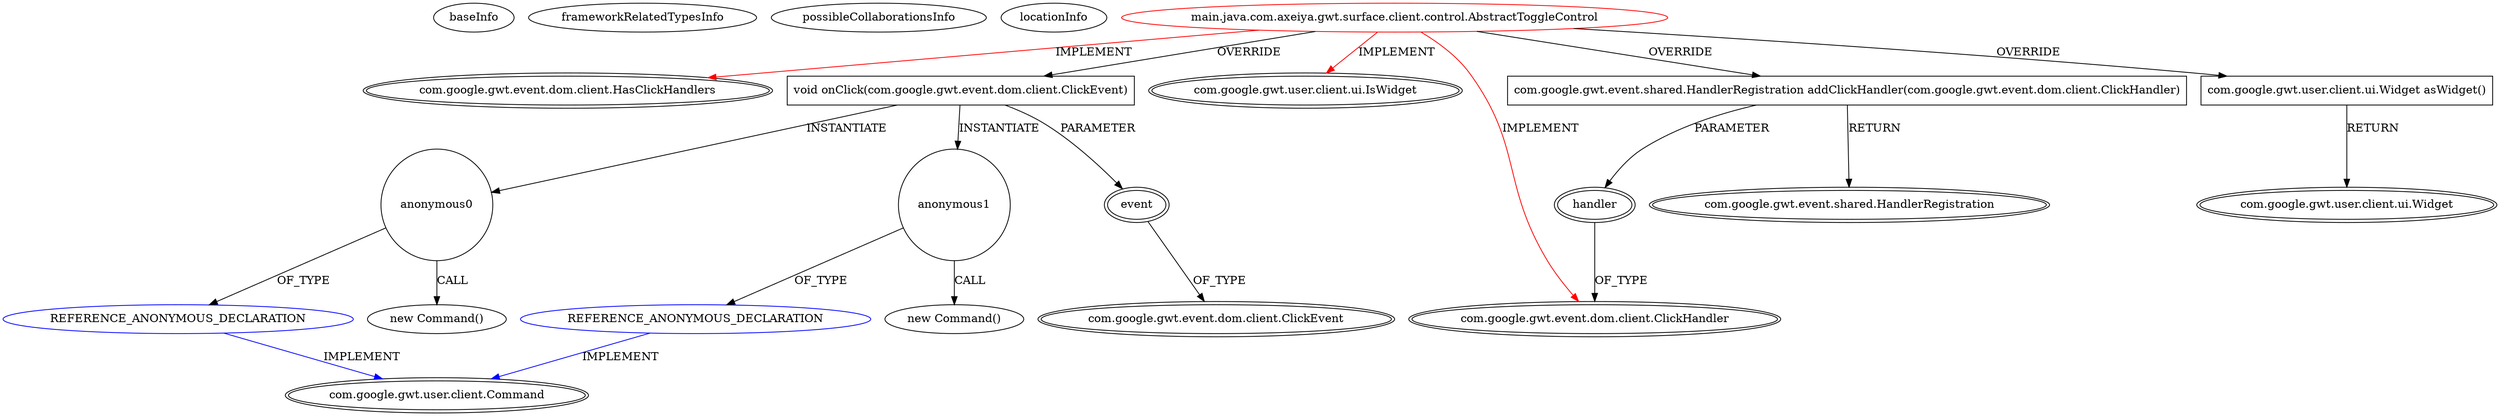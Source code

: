 digraph {
baseInfo[graphId=1190,category="extension_graph",isAnonymous=false,possibleRelation=true]
frameworkRelatedTypesInfo[0="com.google.gwt.event.dom.client.HasClickHandlers",1="com.google.gwt.event.dom.client.ClickHandler",2="com.google.gwt.user.client.ui.IsWidget"]
possibleCollaborationsInfo[0="1190~OVERRIDING_METHOD_DECLARATION-INSTANTIATION-~com.google.gwt.event.dom.client.HasClickHandlers com.google.gwt.event.dom.client.ClickHandler com.google.gwt.user.client.ui.IsWidget ~com.google.gwt.user.client.Command ~false~true"]
locationInfo[projectName="dapicard-gwt-surface",filePath="/dapicard-gwt-surface/gwt-surface-master/gwt-surface/src/main/java/com/axeiya/gwt/surface/client/control/AbstractToggleControl.java",contextSignature="AbstractToggleControl",graphId="1190"]
0[label="main.java.com.axeiya.gwt.surface.client.control.AbstractToggleControl",vertexType="ROOT_CLIENT_CLASS_DECLARATION",isFrameworkType=false,color=red]
1[label="com.google.gwt.event.dom.client.HasClickHandlers",vertexType="FRAMEWORK_INTERFACE_TYPE",isFrameworkType=true,peripheries=2]
2[label="com.google.gwt.event.dom.client.ClickHandler",vertexType="FRAMEWORK_INTERFACE_TYPE",isFrameworkType=true,peripheries=2]
3[label="com.google.gwt.user.client.ui.IsWidget",vertexType="FRAMEWORK_INTERFACE_TYPE",isFrameworkType=true,peripheries=2]
4[label="void onClick(com.google.gwt.event.dom.client.ClickEvent)",vertexType="OVERRIDING_METHOD_DECLARATION",isFrameworkType=false,shape=box]
5[label="event",vertexType="PARAMETER_DECLARATION",isFrameworkType=true,peripheries=2]
6[label="com.google.gwt.event.dom.client.ClickEvent",vertexType="FRAMEWORK_CLASS_TYPE",isFrameworkType=true,peripheries=2]
8[label="anonymous0",vertexType="VARIABLE_EXPRESION",isFrameworkType=false,shape=circle]
9[label="REFERENCE_ANONYMOUS_DECLARATION",vertexType="REFERENCE_ANONYMOUS_DECLARATION",isFrameworkType=false,color=blue]
10[label="com.google.gwt.user.client.Command",vertexType="FRAMEWORK_INTERFACE_TYPE",isFrameworkType=true,peripheries=2]
7[label="new Command()",vertexType="CONSTRUCTOR_CALL",isFrameworkType=false]
12[label="anonymous1",vertexType="VARIABLE_EXPRESION",isFrameworkType=false,shape=circle]
13[label="REFERENCE_ANONYMOUS_DECLARATION",vertexType="REFERENCE_ANONYMOUS_DECLARATION",isFrameworkType=false,color=blue]
11[label="new Command()",vertexType="CONSTRUCTOR_CALL",isFrameworkType=false]
15[label="com.google.gwt.user.client.ui.Widget asWidget()",vertexType="OVERRIDING_METHOD_DECLARATION",isFrameworkType=false,shape=box]
16[label="com.google.gwt.user.client.ui.Widget",vertexType="FRAMEWORK_CLASS_TYPE",isFrameworkType=true,peripheries=2]
17[label="com.google.gwt.event.shared.HandlerRegistration addClickHandler(com.google.gwt.event.dom.client.ClickHandler)",vertexType="OVERRIDING_METHOD_DECLARATION",isFrameworkType=false,shape=box]
18[label="com.google.gwt.event.shared.HandlerRegistration",vertexType="FRAMEWORK_INTERFACE_TYPE",isFrameworkType=true,peripheries=2]
19[label="handler",vertexType="PARAMETER_DECLARATION",isFrameworkType=true,peripheries=2]
0->1[label="IMPLEMENT",color=red]
0->2[label="IMPLEMENT",color=red]
0->3[label="IMPLEMENT",color=red]
0->4[label="OVERRIDE"]
5->6[label="OF_TYPE"]
4->5[label="PARAMETER"]
4->8[label="INSTANTIATE"]
9->10[label="IMPLEMENT",color=blue]
8->9[label="OF_TYPE"]
8->7[label="CALL"]
4->12[label="INSTANTIATE"]
13->10[label="IMPLEMENT",color=blue]
12->13[label="OF_TYPE"]
12->11[label="CALL"]
0->15[label="OVERRIDE"]
15->16[label="RETURN"]
0->17[label="OVERRIDE"]
17->18[label="RETURN"]
19->2[label="OF_TYPE"]
17->19[label="PARAMETER"]
}
